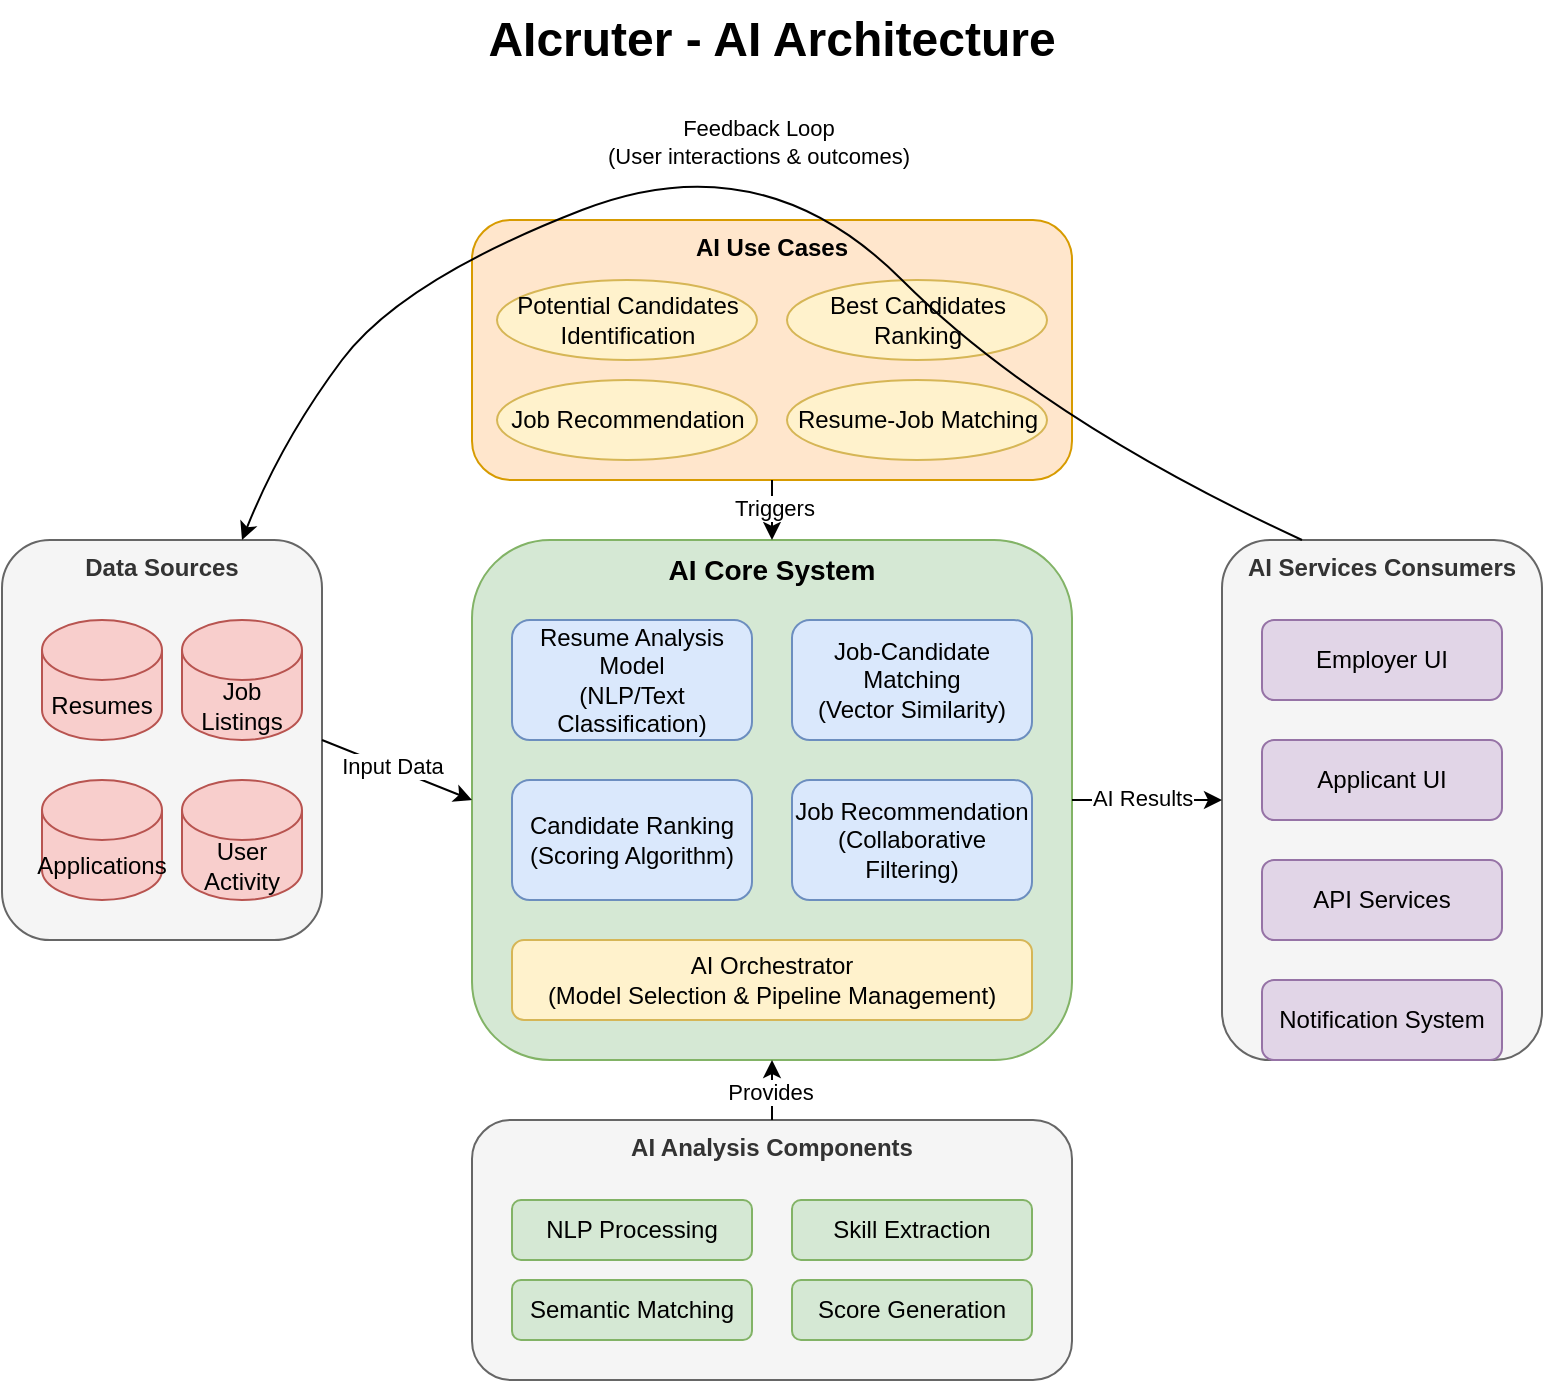 <mxfile>
    <diagram id="SHgJJE0tpX5uUEAmSyRr" name="AI Architecture Diagram">
        <mxGraphModel dx="1036" dy="804" grid="1" gridSize="10" guides="1" tooltips="1" connect="1" arrows="1" fold="1" page="1" pageScale="1" pageWidth="850" pageHeight="1100" background="#ffffff" math="0" shadow="0">
            <root>
                <mxCell id="0"/>
                <mxCell id="1" parent="0"/>
                <mxCell id="FruslANA-jMCCo8gGC-M-1" value="AIcruter - AI Architecture" style="text;html=1;strokeColor=none;fillColor=none;align=center;verticalAlign=middle;whiteSpace=wrap;rounded=1;fontSize=24;fontStyle=1" parent="1" vertex="1">
                    <mxGeometry x="225" y="10" width="400" height="40" as="geometry"/>
                </mxCell>
                <mxCell id="FruslANA-jMCCo8gGC-M-2" value="AI Core System" style="rounded=1;whiteSpace=wrap;html=1;fillColor=#d5e8d4;strokeColor=#82b366;verticalAlign=top;fontStyle=1;fontSize=14;" parent="1" vertex="1">
                    <mxGeometry x="275" y="280" width="300" height="260" as="geometry"/>
                </mxCell>
                <mxCell id="FruslANA-jMCCo8gGC-M-3" value="Resume Analysis Model&#xa;(NLP/Text Classification)" style="rounded=1;whiteSpace=wrap;html=1;fillColor=#dae8fc;strokeColor=#6c8ebf;" parent="1" vertex="1">
                    <mxGeometry x="295" y="320" width="120" height="60" as="geometry"/>
                </mxCell>
                <mxCell id="FruslANA-jMCCo8gGC-M-4" value="Job-Candidate Matching&#xa;(Vector Similarity)" style="rounded=1;whiteSpace=wrap;html=1;fillColor=#dae8fc;strokeColor=#6c8ebf;" parent="1" vertex="1">
                    <mxGeometry x="435" y="320" width="120" height="60" as="geometry"/>
                </mxCell>
                <mxCell id="FruslANA-jMCCo8gGC-M-5" value="Candidate Ranking&#xa;(Scoring Algorithm)" style="rounded=1;whiteSpace=wrap;html=1;fillColor=#dae8fc;strokeColor=#6c8ebf;" parent="1" vertex="1">
                    <mxGeometry x="295" y="400" width="120" height="60" as="geometry"/>
                </mxCell>
                <mxCell id="FruslANA-jMCCo8gGC-M-6" value="Job Recommendation&#xa;(Collaborative Filtering)" style="rounded=1;whiteSpace=wrap;html=1;fillColor=#dae8fc;strokeColor=#6c8ebf;" parent="1" vertex="1">
                    <mxGeometry x="435" y="400" width="120" height="60" as="geometry"/>
                </mxCell>
                <mxCell id="FruslANA-jMCCo8gGC-M-7" value="AI Orchestrator&#xa;(Model Selection &amp; Pipeline Management)" style="rounded=1;whiteSpace=wrap;html=1;fillColor=#fff2cc;strokeColor=#d6b656;" parent="1" vertex="1">
                    <mxGeometry x="295" y="480" width="260" height="40" as="geometry"/>
                </mxCell>
                <mxCell id="FruslANA-jMCCo8gGC-M-8" value="Data Sources" style="rounded=1;whiteSpace=wrap;html=1;fillColor=#f5f5f5;strokeColor=#666666;fontColor=#333333;verticalAlign=top;fontStyle=1" parent="1" vertex="1">
                    <mxGeometry x="40" y="280" width="160" height="200" as="geometry"/>
                </mxCell>
                <mxCell id="FruslANA-jMCCo8gGC-M-9" value="Resumes" style="shape=cylinder3;whiteSpace=wrap;html=1;boundedLbl=1;backgroundOutline=1;size=15;fillColor=#f8cecc;strokeColor=#b85450;rounded=1;" parent="1" vertex="1">
                    <mxGeometry x="60" y="320" width="60" height="60" as="geometry"/>
                </mxCell>
                <mxCell id="FruslANA-jMCCo8gGC-M-10" value="Job Listings" style="shape=cylinder3;whiteSpace=wrap;html=1;boundedLbl=1;backgroundOutline=1;size=15;fillColor=#f8cecc;strokeColor=#b85450;rounded=1;" parent="1" vertex="1">
                    <mxGeometry x="130" y="320" width="60" height="60" as="geometry"/>
                </mxCell>
                <mxCell id="FruslANA-jMCCo8gGC-M-11" value="Applications" style="shape=cylinder3;whiteSpace=wrap;html=1;boundedLbl=1;backgroundOutline=1;size=15;fillColor=#f8cecc;strokeColor=#b85450;rounded=1;" parent="1" vertex="1">
                    <mxGeometry x="60" y="400" width="60" height="60" as="geometry"/>
                </mxCell>
                <mxCell id="FruslANA-jMCCo8gGC-M-12" value="User Activity" style="shape=cylinder3;whiteSpace=wrap;html=1;boundedLbl=1;backgroundOutline=1;size=15;fillColor=#f8cecc;strokeColor=#b85450;rounded=1;" parent="1" vertex="1">
                    <mxGeometry x="130" y="400" width="60" height="60" as="geometry"/>
                </mxCell>
                <mxCell id="FruslANA-jMCCo8gGC-M-13" value="AI Services Consumers" style="rounded=1;whiteSpace=wrap;html=1;fillColor=#f5f5f5;strokeColor=#666666;fontColor=#333333;verticalAlign=top;fontStyle=1" parent="1" vertex="1">
                    <mxGeometry x="650" y="280" width="160" height="260" as="geometry"/>
                </mxCell>
                <mxCell id="FruslANA-jMCCo8gGC-M-14" value="Employer UI" style="rounded=1;whiteSpace=wrap;html=1;fillColor=#e1d5e7;strokeColor=#9673a6;" parent="1" vertex="1">
                    <mxGeometry x="670" y="320" width="120" height="40" as="geometry"/>
                </mxCell>
                <mxCell id="FruslANA-jMCCo8gGC-M-15" value="Applicant UI" style="rounded=1;whiteSpace=wrap;html=1;fillColor=#e1d5e7;strokeColor=#9673a6;" parent="1" vertex="1">
                    <mxGeometry x="670" y="380" width="120" height="40" as="geometry"/>
                </mxCell>
                <mxCell id="FruslANA-jMCCo8gGC-M-16" value="API Services" style="rounded=1;whiteSpace=wrap;html=1;fillColor=#e1d5e7;strokeColor=#9673a6;" parent="1" vertex="1">
                    <mxGeometry x="670" y="440" width="120" height="40" as="geometry"/>
                </mxCell>
                <mxCell id="FruslANA-jMCCo8gGC-M-17" value="Notification System" style="rounded=1;whiteSpace=wrap;html=1;fillColor=#e1d5e7;strokeColor=#9673a6;" parent="1" vertex="1">
                    <mxGeometry x="670" y="500" width="120" height="40" as="geometry"/>
                </mxCell>
                <mxCell id="FruslANA-jMCCo8gGC-M-18" value="AI Use Cases" style="rounded=1;whiteSpace=wrap;html=1;fillColor=#ffe6cc;strokeColor=#d79b00;verticalAlign=top;fontStyle=1" parent="1" vertex="1">
                    <mxGeometry x="275" y="120" width="300" height="130" as="geometry"/>
                </mxCell>
                <mxCell id="FruslANA-jMCCo8gGC-M-19" value="Potential Candidates Identification" style="ellipse;whiteSpace=wrap;html=1;fillColor=#fff2cc;strokeColor=#d6b656;rounded=1;" parent="1" vertex="1">
                    <mxGeometry x="287.5" y="150" width="130" height="40" as="geometry"/>
                </mxCell>
                <mxCell id="FruslANA-jMCCo8gGC-M-20" value="Best Candidates Ranking" style="ellipse;whiteSpace=wrap;html=1;fillColor=#fff2cc;strokeColor=#d6b656;rounded=1;" parent="1" vertex="1">
                    <mxGeometry x="432.5" y="150" width="130" height="40" as="geometry"/>
                </mxCell>
                <mxCell id="FruslANA-jMCCo8gGC-M-21" value="Job Recommendation" style="ellipse;whiteSpace=wrap;html=1;fillColor=#fff2cc;strokeColor=#d6b656;rounded=1;" parent="1" vertex="1">
                    <mxGeometry x="287.5" y="200" width="130" height="40" as="geometry"/>
                </mxCell>
                <mxCell id="FruslANA-jMCCo8gGC-M-22" value="Resume-Job Matching" style="ellipse;whiteSpace=wrap;html=1;fillColor=#fff2cc;strokeColor=#d6b656;rounded=1;" parent="1" vertex="1">
                    <mxGeometry x="432.5" y="200" width="130" height="40" as="geometry"/>
                </mxCell>
                <mxCell id="FruslANA-jMCCo8gGC-M-23" value="" style="endArrow=classic;html=1;rounded=1;exitX=1;exitY=0.5;exitDx=0;exitDy=0;entryX=0;entryY=0.5;entryDx=0;entryDy=0;" parent="1" source="FruslANA-jMCCo8gGC-M-8" target="FruslANA-jMCCo8gGC-M-2" edge="1">
                    <mxGeometry width="50" height="50" relative="1" as="geometry">
                        <mxPoint x="400" y="410" as="sourcePoint"/>
                        <mxPoint x="450" y="360" as="targetPoint"/>
                    </mxGeometry>
                </mxCell>
                <mxCell id="FruslANA-jMCCo8gGC-M-24" value="Input Data" style="edgeLabel;html=1;align=center;verticalAlign=middle;resizable=0;points=[];rounded=1;" parent="FruslANA-jMCCo8gGC-M-23" vertex="1" connectable="0">
                    <mxGeometry x="-0.067" y="1" relative="1" as="geometry">
                        <mxPoint as="offset"/>
                    </mxGeometry>
                </mxCell>
                <mxCell id="FruslANA-jMCCo8gGC-M-25" value="" style="endArrow=classic;html=1;rounded=1;exitX=1;exitY=0.5;exitDx=0;exitDy=0;entryX=0;entryY=0.5;entryDx=0;entryDy=0;" parent="1" source="FruslANA-jMCCo8gGC-M-2" target="FruslANA-jMCCo8gGC-M-13" edge="1">
                    <mxGeometry width="50" height="50" relative="1" as="geometry">
                        <mxPoint x="400" y="410" as="sourcePoint"/>
                        <mxPoint x="450" y="360" as="targetPoint"/>
                    </mxGeometry>
                </mxCell>
                <mxCell id="FruslANA-jMCCo8gGC-M-26" value="AI Results" style="edgeLabel;html=1;align=center;verticalAlign=middle;resizable=0;points=[];rounded=1;" parent="FruslANA-jMCCo8gGC-M-25" vertex="1" connectable="0">
                    <mxGeometry x="-0.067" y="1" relative="1" as="geometry">
                        <mxPoint as="offset"/>
                    </mxGeometry>
                </mxCell>
                <mxCell id="FruslANA-jMCCo8gGC-M-27" value="" style="endArrow=classic;html=1;rounded=1;exitX=0.5;exitY=1;exitDx=0;exitDy=0;entryX=0.5;entryY=0;entryDx=0;entryDy=0;" parent="1" source="FruslANA-jMCCo8gGC-M-18" target="FruslANA-jMCCo8gGC-M-2" edge="1">
                    <mxGeometry width="50" height="50" relative="1" as="geometry">
                        <mxPoint x="400" y="410" as="sourcePoint"/>
                        <mxPoint x="450" y="360" as="targetPoint"/>
                    </mxGeometry>
                </mxCell>
                <mxCell id="FruslANA-jMCCo8gGC-M-28" value="Triggers" style="edgeLabel;html=1;align=center;verticalAlign=middle;resizable=0;points=[];rounded=1;" parent="FruslANA-jMCCo8gGC-M-27" vertex="1" connectable="0">
                    <mxGeometry x="-0.067" y="1" relative="1" as="geometry">
                        <mxPoint as="offset"/>
                    </mxGeometry>
                </mxCell>
                <mxCell id="FruslANA-jMCCo8gGC-M-29" value="" style="curved=1;endArrow=classic;html=1;rounded=1;exitX=0.25;exitY=0;exitDx=0;exitDy=0;entryX=0.75;entryY=0;entryDx=0;entryDy=0;" parent="1" source="FruslANA-jMCCo8gGC-M-13" target="FruslANA-jMCCo8gGC-M-8" edge="1">
                    <mxGeometry width="50" height="50" relative="1" as="geometry">
                        <mxPoint x="400" y="410" as="sourcePoint"/>
                        <mxPoint x="450" y="360" as="targetPoint"/>
                        <Array as="points">
                            <mxPoint x="560" y="220"/>
                            <mxPoint x="420" y="80"/>
                            <mxPoint x="240" y="150"/>
                            <mxPoint x="180" y="230"/>
                        </Array>
                    </mxGeometry>
                </mxCell>
                <mxCell id="FruslANA-jMCCo8gGC-M-30" value="Feedback Loop&#xa;(User interactions &amp; outcomes)" style="edgeLabel;html=1;align=center;verticalAlign=middle;resizable=0;points=[];rounded=1;" parent="FruslANA-jMCCo8gGC-M-29" vertex="1" connectable="0">
                    <mxGeometry x="0.099" y="-2" relative="1" as="geometry">
                        <mxPoint x="33" y="-11" as="offset"/>
                    </mxGeometry>
                </mxCell>
                <mxCell id="FruslANA-jMCCo8gGC-M-31" value="AI Analysis Components" style="rounded=1;whiteSpace=wrap;html=1;fillColor=#f5f5f5;strokeColor=#666666;fontColor=#333333;verticalAlign=top;fontStyle=1" parent="1" vertex="1">
                    <mxGeometry x="275" y="570" width="300" height="130" as="geometry"/>
                </mxCell>
                <mxCell id="FruslANA-jMCCo8gGC-M-32" value="NLP Processing" style="rounded=1;whiteSpace=wrap;html=1;fillColor=#d5e8d4;strokeColor=#82b366;" parent="1" vertex="1">
                    <mxGeometry x="295" y="610" width="120" height="30" as="geometry"/>
                </mxCell>
                <mxCell id="FruslANA-jMCCo8gGC-M-33" value="Skill Extraction" style="rounded=1;whiteSpace=wrap;html=1;fillColor=#d5e8d4;strokeColor=#82b366;" parent="1" vertex="1">
                    <mxGeometry x="435" y="610" width="120" height="30" as="geometry"/>
                </mxCell>
                <mxCell id="FruslANA-jMCCo8gGC-M-34" value="Semantic Matching" style="rounded=1;whiteSpace=wrap;html=1;fillColor=#d5e8d4;strokeColor=#82b366;" parent="1" vertex="1">
                    <mxGeometry x="295" y="650" width="120" height="30" as="geometry"/>
                </mxCell>
                <mxCell id="FruslANA-jMCCo8gGC-M-35" value="Score Generation" style="rounded=1;whiteSpace=wrap;html=1;fillColor=#d5e8d4;strokeColor=#82b366;" parent="1" vertex="1">
                    <mxGeometry x="435" y="650" width="120" height="30" as="geometry"/>
                </mxCell>
                <mxCell id="FruslANA-jMCCo8gGC-M-36" value="" style="endArrow=classic;html=1;rounded=1;exitX=0.5;exitY=0;exitDx=0;exitDy=0;entryX=0.5;entryY=1;entryDx=0;entryDy=0;" parent="1" source="FruslANA-jMCCo8gGC-M-31" target="FruslANA-jMCCo8gGC-M-2" edge="1">
                    <mxGeometry width="50" height="50" relative="1" as="geometry">
                        <mxPoint x="400" y="410" as="sourcePoint"/>
                        <mxPoint x="450" y="360" as="targetPoint"/>
                    </mxGeometry>
                </mxCell>
                <mxCell id="FruslANA-jMCCo8gGC-M-37" value="Provides" style="edgeLabel;html=1;align=center;verticalAlign=middle;resizable=0;points=[];rounded=1;" parent="FruslANA-jMCCo8gGC-M-36" vertex="1" connectable="0">
                    <mxGeometry x="-0.067" y="1" relative="1" as="geometry">
                        <mxPoint as="offset"/>
                    </mxGeometry>
                </mxCell>
            </root>
        </mxGraphModel>
    </diagram>
    <diagram name="AIcruter System Architecture" id="project-architecture">
        <mxGraphModel dx="1208" dy="938" grid="1" gridSize="10" guides="1" tooltips="1" connect="1" arrows="1" fold="1" page="1" pageScale="1" pageWidth="1100" pageHeight="850" background="#ffffff" math="0" shadow="0" adaptiveColors="auto">
            <root>
                <mxCell id="0"/>
                <mxCell id="1" parent="0"/>
                <mxCell id="title" value="AIcruter - Complete Project Architecture" style="text;html=1;strokeColor=none;fillColor=none;align=center;verticalAlign=middle;whiteSpace=wrap;rounded=0;fontSize=24;fontStyle=1;" parent="1" vertex="1">
                    <mxGeometry x="300" y="20" width="500" height="40" as="geometry"/>
                </mxCell>
                <mxCell id="subtitle" value="AI-powered job recruitment platform" style="text;html=1;strokeColor=none;fillColor=none;align=center;verticalAlign=middle;whiteSpace=wrap;rounded=0;fontSize=16;" parent="1" vertex="1">
                    <mxGeometry x="350" y="60" width="400" height="30" as="geometry"/>
                </mxCell>
                <mxCell id="user-layer" value="User Layer" style="swimlane;horizontal=0;whiteSpace=wrap;html=1;fillColor=#f5f5f5;strokeColor=#666666;fontColor=#333333;rounded=0;" parent="1" vertex="1">
                    <mxGeometry x="50" y="110" width="1000" height="140" as="geometry"/>
                </mxCell>
                <mxCell id="job-seekers" value="Job Seekers" style="shape=umlActor;verticalLabelPosition=bottom;verticalAlign=top;html=1;outlineConnect=0;rounded=0;" parent="user-layer" vertex="1">
                    <mxGeometry x="190" y="40" width="30" height="60" as="geometry"/>
                </mxCell>
                <mxCell id="employers" value="Employers" style="shape=umlActor;verticalLabelPosition=bottom;verticalAlign=top;html=1;outlineConnect=0;rounded=0;" parent="user-layer" vertex="1">
                    <mxGeometry x="770" y="40" width="30" height="60" as="geometry"/>
                </mxCell>
                <mxCell id="admins" value="Administrators" style="shape=umlActor;verticalLabelPosition=bottom;verticalAlign=top;html=1;outlineConnect=0;rounded=0;" parent="user-layer" vertex="1">
                    <mxGeometry x="480" y="40" width="30" height="60" as="geometry"/>
                </mxCell>
                <mxCell id="frontend-layer" value="Frontend Layer" style="swimlane;whiteSpace=wrap;html=1;fillColor=#dae8fc;strokeColor=#6c8ebf;rounded=0;" parent="1" vertex="1">
                    <mxGeometry x="50" y="280" width="1000" height="120" as="geometry"/>
                </mxCell>
                <mxCell id="job-seeker-ui" value="Job Seeker Portal&#xa;- Profile Management&#xa;- Job Search/Applications&#xa;- Recommendation Dashboard" style="rounded=0;whiteSpace=wrap;html=1;fillColor=#d5e8d4;strokeColor=#82b366;" parent="frontend-layer" vertex="1">
                    <mxGeometry x="70" y="30" width="200" height="70" as="geometry"/>
                </mxCell>
                <mxCell id="employer-ui" value="Employer Portal&#xa;- Company Profile&#xa;- Job Posting Management&#xa;- Candidate Review Interface" style="rounded=0;whiteSpace=wrap;html=1;fillColor=#d5e8d4;strokeColor=#82b366;" parent="frontend-layer" vertex="1">
                    <mxGeometry x="720" y="30" width="200" height="70" as="geometry"/>
                </mxCell>
                <mxCell id="admin-ui" value="Admin Dashboard&#xa;- System Monitoring&#xa;- User Management&#xa;- Analytics" style="rounded=0;whiteSpace=wrap;html=1;fillColor=#d5e8d4;strokeColor=#82b366;" parent="frontend-layer" vertex="1">
                    <mxGeometry x="400" y="30" width="200" height="70" as="geometry"/>
                </mxCell>
                <mxCell id="api-layer" value="API Layer" style="swimlane;whiteSpace=wrap;html=1;fillColor=#e1d5e7;strokeColor=#9673a6;rounded=0;" parent="1" vertex="1">
                    <mxGeometry x="50" y="420" width="1000" height="80" as="geometry"/>
                </mxCell>
                <mxCell id="rest-apis" value="RESTful APIs (Spring Boot)" style="rounded=0;whiteSpace=wrap;html=1;fillColor=#f8cecc;strokeColor=#b85450;" parent="api-layer" vertex="1">
                    <mxGeometry x="70" y="30" width="860" height="30" as="geometry"/>
                </mxCell>
                <mxCell id="service-layer" value="Service Layer" style="swimlane;whiteSpace=wrap;html=1;fillColor=#fff2cc;strokeColor=#d6b656;rounded=0;" parent="1" vertex="1">
                    <mxGeometry x="50" y="520" width="1000" height="140" as="geometry"/>
                </mxCell>
                <mxCell id="profile-service" value="Profile Services&#xa;- Resume Management&#xa;- User Authentication" style="rounded=0;whiteSpace=wrap;html=1;" parent="service-layer" vertex="1">
                    <mxGeometry x="70" y="40" width="150" height="60" as="geometry"/>
                </mxCell>
                <mxCell id="job-service" value="Job Services&#xa;- Job Posting&#xa;- Application Processing" style="rounded=0;whiteSpace=wrap;html=1;" parent="service-layer" vertex="1">
                    <mxGeometry x="240" y="40" width="150" height="60" as="geometry"/>
                </mxCell>
                <mxCell id="matching-service" value="Matching Service&#xa;- Resume-Job Matching&#xa;- Candidate Ranking" style="rounded=0;whiteSpace=wrap;html=1;" parent="service-layer" vertex="1">
                    <mxGeometry x="410" y="40" width="150" height="60" as="geometry"/>
                </mxCell>
                <mxCell id="notification-service" value="Notification Service&#xa;- Email Alerts&#xa;- Status Updates" style="rounded=0;whiteSpace=wrap;html=1;" parent="service-layer" vertex="1">
                    <mxGeometry x="580" y="40" width="150" height="60" as="geometry"/>
                </mxCell>
                <mxCell id="analytics-service" value="Analytics Service&#xa;- Reporting&#xa;- Insights" style="rounded=0;whiteSpace=wrap;html=1;" parent="service-layer" vertex="1">
                    <mxGeometry x="750" y="40" width="150" height="60" as="geometry"/>
                </mxCell>
                <mxCell id="ai-layer" value="AI Layer" style="swimlane;whiteSpace=wrap;html=1;fillColor=#d5e8d4;strokeColor=#82b366;rounded=0;" parent="1" vertex="1">
                    <mxGeometry x="50" y="680" width="1000" height="110" as="geometry"/>
                </mxCell>
                <mxCell id="resume-analysis" value="Resume Analysis&#xa;(NLP)" style="ellipse;whiteSpace=wrap;html=1;fillColor=#dae8fc;strokeColor=#6c8ebf;rounded=0;" parent="ai-layer" vertex="1">
                    <mxGeometry x="90" y="30" width="140" height="60" as="geometry"/>
                </mxCell>
                <mxCell id="job-matching" value="Job-Candidate&#xa;Matching Algorithm" style="ellipse;whiteSpace=wrap;html=1;fillColor=#dae8fc;strokeColor=#6c8ebf;rounded=0;" parent="ai-layer" vertex="1">
                    <mxGeometry x="260" y="30" width="140" height="60" as="geometry"/>
                </mxCell>
                <mxCell id="candidate-ranking" value="Candidate Ranking&#xa;System" style="ellipse;whiteSpace=wrap;html=1;fillColor=#dae8fc;strokeColor=#6c8ebf;rounded=0;" parent="ai-layer" vertex="1">
                    <mxGeometry x="430" y="30" width="140" height="60" as="geometry"/>
                </mxCell>
                <mxCell id="recommendation-engine" value="Job Recommendation&#xa;Engine" style="ellipse;whiteSpace=wrap;html=1;fillColor=#dae8fc;strokeColor=#6c8ebf;rounded=0;" parent="ai-layer" vertex="1">
                    <mxGeometry x="600" y="30" width="140" height="60" as="geometry"/>
                </mxCell>
                <mxCell id="skill-extraction" value="Skill Extraction&#xa;&amp; Analysis" style="ellipse;whiteSpace=wrap;html=1;fillColor=#dae8fc;strokeColor=#6c8ebf;rounded=0;" parent="ai-layer" vertex="1">
                    <mxGeometry x="770" y="30" width="140" height="60" as="geometry"/>
                </mxCell>
                <mxCell id="data-layer" value="Data Layer" style="swimlane;whiteSpace=wrap;html=1;fillColor=#f8cecc;strokeColor=#b85450;rounded=0;" parent="1" vertex="1">
                    <mxGeometry x="50" y="810" width="1000" height="110" as="geometry"/>
                </mxCell>
                <mxCell id="user-data" value="User Data" style="shape=cylinder3;whiteSpace=wrap;html=1;boundedLbl=1;backgroundOutline=1;size=15;fillColor=#e1d5e7;strokeColor=#9673a6;rounded=0;" parent="data-layer" vertex="1">
                    <mxGeometry x="100" y="30" width="100" height="60" as="geometry"/>
                </mxCell>
                <mxCell id="resume-data" value="Resume&#xa;Repository" style="shape=cylinder3;whiteSpace=wrap;html=1;boundedLbl=1;backgroundOutline=1;size=15;fillColor=#e1d5e7;strokeColor=#9673a6;rounded=0;" parent="data-layer" vertex="1">
                    <mxGeometry x="230" y="30" width="100" height="60" as="geometry"/>
                </mxCell>
                <mxCell id="job-data" value="Job&#xa;Listings" style="shape=cylinder3;whiteSpace=wrap;html=1;boundedLbl=1;backgroundOutline=1;size=15;fillColor=#e1d5e7;strokeColor=#9673a6;rounded=0;" parent="data-layer" vertex="1">
                    <mxGeometry x="360" y="30" width="100" height="60" as="geometry"/>
                </mxCell>
                <mxCell id="application-data" value="Applications" style="shape=cylinder3;whiteSpace=wrap;html=1;boundedLbl=1;backgroundOutline=1;size=15;fillColor=#e1d5e7;strokeColor=#9673a6;rounded=0;" parent="data-layer" vertex="1">
                    <mxGeometry x="490" y="30" width="100" height="60" as="geometry"/>
                </mxCell>
                <mxCell id="analytics-data" value="Analytics&#xa;Data" style="shape=cylinder3;whiteSpace=wrap;html=1;boundedLbl=1;backgroundOutline=1;size=15;fillColor=#e1d5e7;strokeColor=#9673a6;rounded=0;" parent="data-layer" vertex="1">
                    <mxGeometry x="620" y="30" width="100" height="60" as="geometry"/>
                </mxCell>
                <mxCell id="ml-models" value="ML Models&#xa;&amp; Vectors" style="shape=cylinder3;whiteSpace=wrap;html=1;boundedLbl=1;backgroundOutline=1;size=15;fillColor=#e1d5e7;strokeColor=#9673a6;rounded=0;" parent="data-layer" vertex="1">
                    <mxGeometry x="750" y="30" width="100" height="60" as="geometry"/>
                </mxCell>
                <mxCell id="jobseeker-frontend" value="" style="endArrow=classic;startArrow=classic;html=1;rounded=0;exitX=0.5;exitY=0.5;exitDx=0;exitDy=0;exitPerimeter=0;entryX=0.25;entryY=0;entryDx=0;entryDy=0;" parent="1" source="job-seekers" target="job-seeker-ui" edge="1">
                    <mxGeometry width="50" height="50" relative="1" as="geometry">
                        <mxPoint x="520" y="410" as="sourcePoint"/>
                        <mxPoint x="570" y="360" as="targetPoint"/>
                    </mxGeometry>
                </mxCell>
                <mxCell id="employer-frontend" value="" style="endArrow=classic;startArrow=classic;html=1;rounded=0;exitX=0.5;exitY=0.5;exitDx=0;exitDy=0;exitPerimeter=0;entryX=0.75;entryY=0;entryDx=0;entryDy=0;" parent="1" source="employers" target="employer-ui" edge="1">
                    <mxGeometry width="50" height="50" relative="1" as="geometry">
                        <mxPoint x="520" y="410" as="sourcePoint"/>
                        <mxPoint x="570" y="360" as="targetPoint"/>
                    </mxGeometry>
                </mxCell>
                <mxCell id="admin-frontend" value="" style="endArrow=classic;startArrow=classic;html=1;rounded=0;exitX=0.5;exitY=0.5;exitDx=0;exitDy=0;exitPerimeter=0;entryX=0.5;entryY=0;entryDx=0;entryDy=0;" parent="1" source="admins" target="admin-ui" edge="1">
                    <mxGeometry width="50" height="50" relative="1" as="geometry">
                        <mxPoint x="520" y="410" as="sourcePoint"/>
                        <mxPoint x="570" y="360" as="targetPoint"/>
                    </mxGeometry>
                </mxCell>
                <mxCell id="frontend-api-1" value="" style="endArrow=classic;startArrow=classic;html=1;rounded=0;exitX=0.5;exitY=1;exitDx=0;exitDy=0;entryX=0.193;entryY=0;entryDx=0;entryDy=0;entryPerimeter=0;" parent="1" source="job-seeker-ui" target="rest-apis" edge="1">
                    <mxGeometry width="50" height="50" relative="1" as="geometry">
                        <mxPoint x="520" y="410" as="sourcePoint"/>
                        <mxPoint x="570" y="360" as="targetPoint"/>
                    </mxGeometry>
                </mxCell>
                <mxCell id="frontend-api-2" value="" style="endArrow=classic;startArrow=classic;html=1;rounded=0;exitX=0.5;exitY=1;exitDx=0;exitDy=0;entryX=0.5;entryY=0;entryDx=0;entryDy=0;" parent="1" source="admin-ui" target="rest-apis" edge="1">
                    <mxGeometry width="50" height="50" relative="1" as="geometry">
                        <mxPoint x="520" y="410" as="sourcePoint"/>
                        <mxPoint x="570" y="360" as="targetPoint"/>
                    </mxGeometry>
                </mxCell>
                <mxCell id="frontend-api-3" value="" style="endArrow=classic;startArrow=classic;html=1;rounded=0;exitX=0.5;exitY=1;exitDx=0;exitDy=0;entryX=0.8;entryY=0;entryDx=0;entryDy=0;entryPerimeter=0;" parent="1" source="employer-ui" target="rest-apis" edge="1">
                    <mxGeometry width="50" height="50" relative="1" as="geometry">
                        <mxPoint x="520" y="410" as="sourcePoint"/>
                        <mxPoint x="570" y="360" as="targetPoint"/>
                    </mxGeometry>
                </mxCell>
                <mxCell id="api-services" value="" style="endArrow=classic;startArrow=classic;html=1;rounded=0;exitX=0.5;exitY=1;exitDx=0;exitDy=0;entryX=0.5;entryY=0;entryDx=0;entryDy=0;" parent="1" source="rest-apis" target="service-layer" edge="1">
                    <mxGeometry width="50" height="50" relative="1" as="geometry">
                        <mxPoint x="520" y="510" as="sourcePoint"/>
                        <mxPoint x="570" y="460" as="targetPoint"/>
                    </mxGeometry>
                </mxCell>
                <mxCell id="services-ai" value="" style="endArrow=classic;startArrow=classic;html=1;rounded=0;exitX=0.5;exitY=1;exitDx=0;exitDy=0;entryX=0.5;entryY=0;entryDx=0;entryDy=0;" parent="1" source="service-layer" target="ai-layer" edge="1">
                    <mxGeometry width="50" height="50" relative="1" as="geometry">
                        <mxPoint x="520" y="610" as="sourcePoint"/>
                        <mxPoint x="570" y="560" as="targetPoint"/>
                    </mxGeometry>
                </mxCell>
                <mxCell id="ai-data" value="" style="endArrow=classic;startArrow=classic;html=1;rounded=0;exitX=0.5;exitY=1;exitDx=0;exitDy=0;entryX=0.5;entryY=0;entryDx=0;entryDy=0;" parent="1" source="ai-layer" target="data-layer" edge="1">
                    <mxGeometry width="50" height="50" relative="1" as="geometry">
                        <mxPoint x="520" y="710" as="sourcePoint"/>
                        <mxPoint x="570" y="660" as="targetPoint"/>
                    </mxGeometry>
                </mxCell>
                <mxCell id="desc" value="AIcruter System Architecture - Spring Boot Application (AicruterApplication.java)" style="text;html=1;strokeColor=none;fillColor=none;align=center;verticalAlign=middle;whiteSpace=wrap;rounded=0;fontStyle=1;" parent="1" vertex="1">
                    <mxGeometry x="300" y="940" width="500" height="30" as="geometry"/>
                </mxCell>
            </root>
        </mxGraphModel>
    </diagram>
</mxfile>